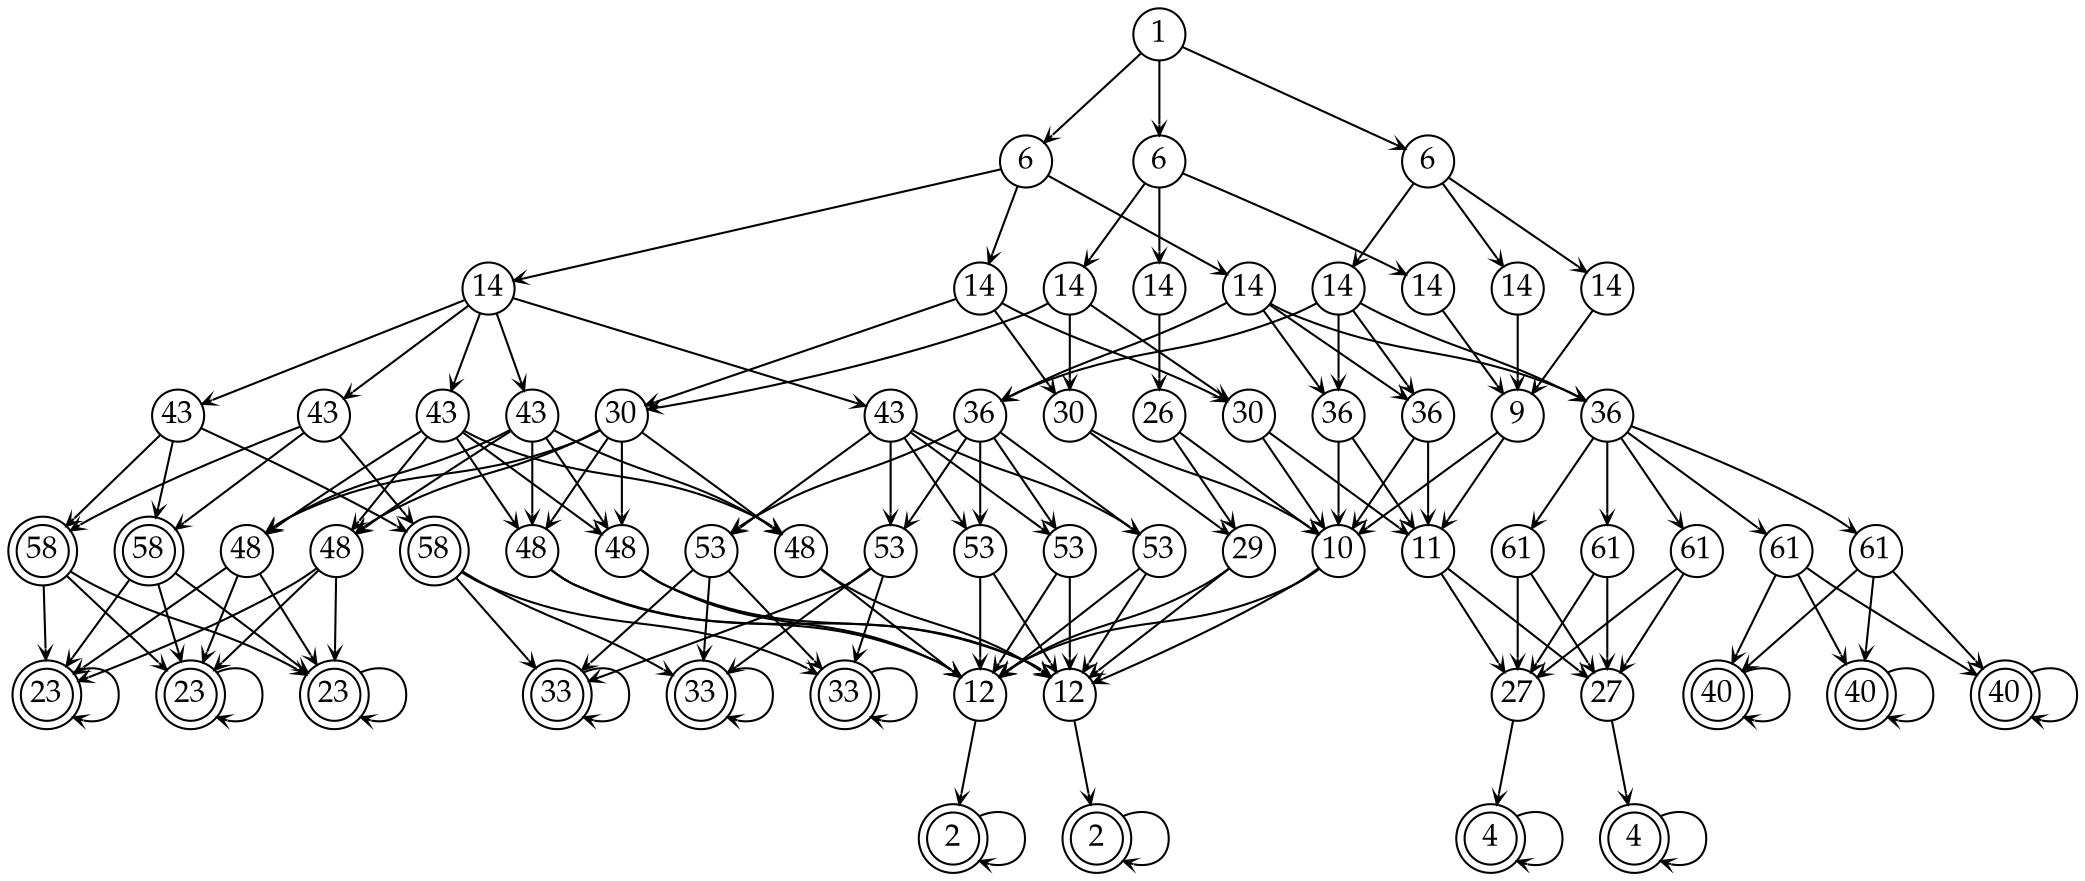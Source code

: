 digraph G {
  node [shape=circle,width=.35,height=.35,fixedsize=true,
     fontname="Palatino",fontsize=15];
  edge [arrowhead="vee",arrowsize=.5];
  s0 [label="1"];
  s1 [label="6"];
  s2 [label="6"];
  s3 [label="6"];
  s4 [label="14",style=filled, fillcolor=white];
  s5 [label="14"];
  s6 [label="14"];
  s7 [label="14",style=filled, fillcolor=white];
  s8 [label="14"];
  s9 [label="14"];
  s10 [label="14"];
  s11 [label="14"];
  s12 [label="14"];
  s13 [label="43",style=filled, fillcolor=white];
  s14 [label="43",style=filled, fillcolor=white];
  s15 [label="43",style=filled, fillcolor=white];
  s16 [label="43",style=filled, fillcolor=white];
  s17 [label="30",style=filled, fillcolor=white];
  s18 [label="43",style=filled, fillcolor=white];
  s19 [label="36",style=filled, fillcolor=white];
  s20 [label="30",style=filled, fillcolor=white];
  s21 [label="26",style=filled, fillcolor=white];
  s22 [label="30"];
  s23 [label="36"];
  s24 [label="36"];
  s25 [label="9"];
  s26 [label="36"];
  s27 [label="58", peripheries=2, style=filled, fillcolor=white];
  s28 [label="58", peripheries=2, style=filled, fillcolor=white];
  s29 [label="48",style=filled, fillcolor=white];
  s30 [label="48",style=filled, fillcolor=white]; 
  s31 [label="58", peripheries=2, style=filled, fillcolor=white];
  s32 [label="53",style=filled, fillcolor=white];
  s33 [label="53",style=filled, fillcolor=white];
  s34 [label="48",style=filled, fillcolor=white];
  s35 [label="48",style=filled, fillcolor=white];
  s36 [label="48",style=filled, fillcolor=white];
  s37 [label="53",style=filled, fillcolor=white];
  s38 [label="53",style=filled, fillcolor=white];
  s39 [label="53",style=filled, fillcolor=white];
  s40 [label="29",style=filled, fillcolor=white];
  s41 [label="10",style=filled, fillcolor=white];
  s42 [label="61"];
  s43 [label="61"];
  s44 [label="11"];
  s45 [label="61"];
  s46 [label="61"];
  s47 [label="61"];
  s48 [label="23",peripheries=2,style=filled, fillcolor=white];
  s49 [label="23",peripheries=2,style=filled, fillcolor=white]; 
  s50 [label="23",peripheries=2,style=filled, fillcolor=white];
  s51 [label="33",peripheries=2,style=filled, fillcolor=white];
  s52 [label="33",peripheries=2,style=filled, fillcolor=white];
  s53 [label="33",peripheries=2,style=filled, fillcolor=white];
  s54 [label="12",style=filled, fillcolor=white];
  s55 [label="12",style=filled, fillcolor=white];
  s56 [label="40",peripheries=2];
  s57 [label="40",peripheries=2];
  s58 [label="40",peripheries=2];
  s59 [label="27"];
  s60 [label="27"];
  s61 [label="2",peripheries=2,style=filled, fillcolor=white];
  s62 [label="2",peripheries=2,style=filled, fillcolor=white];
  s63 [label="4",peripheries=2];
  s64 [label="4",peripheries=2];
  s0 -> s1 [color="black"];
  s0 -> s2 [color="black"];
  s0 -> s3 [color="black"];
  s1 -> s4 [color="black"];
  s1 -> s5 [color="black"];
  s1 -> s8 [color="black"];
  s2 -> s6 [color="black"];
  s2 -> s7 [color="black"];
  s2 -> s10 [color="black"];
  s3 -> s9 [color="black"];
  s3 -> s11 [color="black"];
  s3 -> s12 [color="black"];
  s4 -> s13 [color="black"];
  s4 -> s14 [color="black"];
  s4 -> s15 [color="black"];
  s4 -> s16 [color="black"];
  s4 -> s18 [color="black"];
  s5 -> s17 [color="black"];
  s5 -> s20 [color="black"];
  s5 -> s22 [color="black"];
  s6 -> s17 [color="black"];
  s6 -> s20 [color="black"];
  s6 -> s22 [color="black"];
  s7 -> s21 [color="black"];
  s8 -> s19 [color="black"];
  s8 -> s23 [color="black"];
  s8 -> s24 [color="black"];
  s8 -> s26 [color="black"];
  s9 -> s19 [color="black"];
  s9 -> s23 [color="black"];
  s9 -> s24 [color="black"];
  s9 -> s26 [color="black"];
  s10 -> s25 [color="black"];
  s11 -> s25 [color="black"];
  s12 -> s25 [color="black"];
  s13 -> s27 [color="black"];
  s13 -> s28 [color="black"];
  s13 -> s31 [color="black"];
  s14 -> s27 [color="black"];
  s14 -> s28 [color="black"];
  s14 -> s31 [color="black"];
  s15 -> s29 [color="black"];
  s15 -> s30 [color="black"];
  s15 -> s34 [color="black"];
  s15 -> s35 [color="black"];
  s15 -> s36 [color="black"];
  s16 -> s29 [color="black"];
  s16 -> s30 [color="black"];
  s16 -> s34 [color="black"];
  s16 -> s35 [color="black"];
  s16 -> s36 [color="black"];
  s17 -> s29 [color="black"];
  s17 -> s30 [color="black"];
  s17 -> s34 [color="black"];
  s17 -> s35 [color="black"];
  s17 -> s36 [color="black"];
  s18 -> s32 [color="black"];
  s18 -> s33 [color="black"];
  s18 -> s37 [color="black"];
  s18 -> s38 [color="black"];
  s18 -> s39 [color="black"];
  s19 -> s32 [color="black"];
  s19 -> s33 [color="black"];
  s19 -> s37 [color="black"];
  s19 -> s38 [color="black"];
  s19 -> s39 [color="black"];
  s20 -> s40 [color="black"];
  s20 -> s41 [color="black"];
  s21 -> s40 [color="black"];
  s21 -> s41 [color="black"];
  s22 -> s41 [color="black"];
  s22 -> s44 [color="black"];
  s23 -> s41 [color="black"];
  s23 -> s44 [color="black"];
  s24 -> s41 [color="black"];
  s24 -> s44 [color="black"];
  s25 -> s41 [color="black"];
  s25 -> s44 [color="black"];
  s26 -> s42 [color="black"];
  s26 -> s43 [color="black"];
  s26 -> s45 [color="black"];
  s26 -> s46 [color="black"];
  s26 -> s47 [color="black"];
  s27 -> s48 [color="black"];
  s27 -> s49 [color="black"];
  s27 -> s50 [color="black"];
  s28 -> s48 [color="black"];
  s28 -> s49 [color="black"];
  s28 -> s50 [color="black"];
  s29 -> s48 [color="black"];
  s29 -> s49 [color="black"];
  s29 -> s50 [color="black"];
  s30 -> s48 [color="black"];
  s30 -> s49 [color="black"];
  s30 -> s50 [color="black"];
  s31 -> s51 [color="black"];
  s31 -> s52 [color="black"];
  s31 -> s53 [color="black"];
  s32 -> s51 [color="black"];
  s32 -> s52 [color="black"];
  s32 -> s53 [color="black"];
  s33 -> s51 [color="black"];
  s33 -> s52 [color="black"];
  s33 -> s53 [color="black"];
  s34 -> s54 [color="black"];
  s34 -> s55 [color="black"];
  s35 -> s54 [color="black"];
  s35 -> s55 [color="black"];
  s36 -> s54 [color="black"];
  s36 -> s55 [color="black"];
  s37 -> s54 [color="black"];
  s37 -> s55 [color="black"];
  s38 -> s54 [color="black"];
  s38 -> s55 [color="black"];
  s39 -> s54 [color="black"];
  s39 -> s55 [color="black"];
  s40 -> s54 [color="black"];
  s40 -> s55 [color="black"];
  s41 -> s54 [color="black"];
  s41 -> s55 [color="black"];
  s42 -> s56 [color="black"];
  s42 -> s57 [color="black"];
  s42 -> s58 [color="black"];
  s43 -> s56 [color="black"];
  s43 -> s57 [color="black"];
  s43 -> s58 [color="black"];
  s44 -> s59 [color="black"];
  s44 -> s60 [color="black"];
  s45 -> s59 [color="black"];
  s45 -> s60 [color="black"];
  s46 -> s59 [color="black"];
  s46 -> s60 [color="black"];
  s47 -> s59 [color="black"];
  s47 -> s60 [color="black"];
  s48 -> s48 [color="black"];
  s49 -> s49 [color="black"];
  s50 -> s50 [color="black"];
  s51 -> s51 [color="black"];
  s52 -> s52 [color="black"];
  s53 -> s53 [color="black"];
  s54 -> s61 [color="black"];
  s55 -> s62 [color="black"];
  s56 -> s56 [color="black"];
  s57 -> s57 [color="black"];
  s58 -> s58 [color="black"];
  s59 -> s63 [color="black"];
  s60 -> s64 [color="black"];
  s61 -> s61 [color="black"];
  s62 -> s62 [color="black"];
  s63 -> s63 [color="black"];
  s64 -> s64 [color="black"];
}

